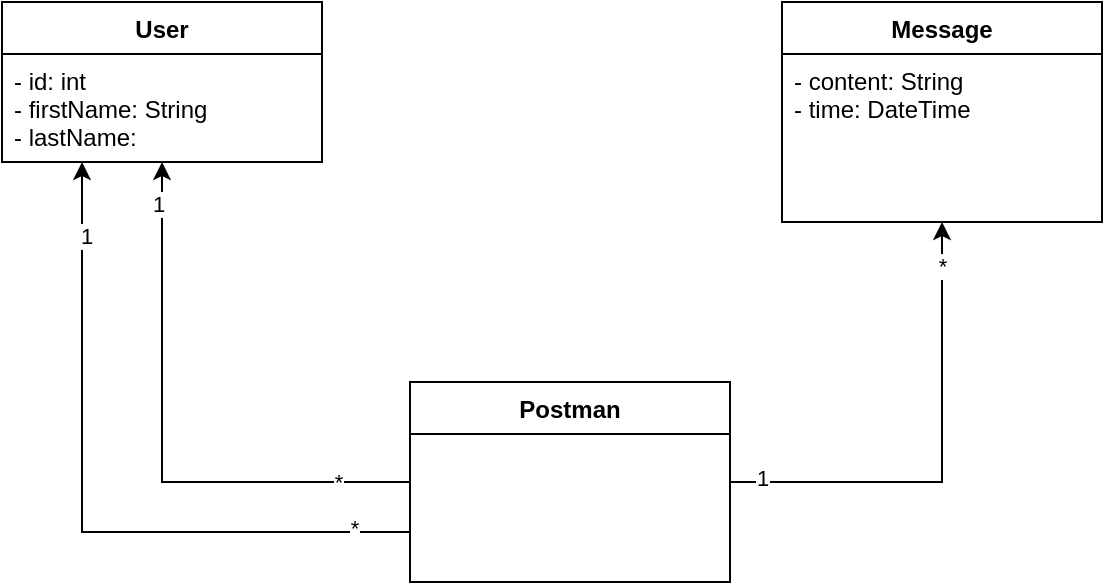 <mxfile version="14.6.13" type="github">
  <diagram id="yE1e0VyL8TiTilFjEasi" name="Page-1">
    <mxGraphModel dx="1422" dy="774" grid="1" gridSize="10" guides="1" tooltips="1" connect="1" arrows="1" fold="1" page="1" pageScale="1" pageWidth="827" pageHeight="1169" math="0" shadow="0">
      <root>
        <mxCell id="0" />
        <mxCell id="1" parent="0" />
        <mxCell id="udOcJ8CqKbu8tP2sInpp-1" value="User" style="swimlane;fontStyle=1;align=center;verticalAlign=top;childLayout=stackLayout;horizontal=1;startSize=26;horizontalStack=0;resizeParent=1;resizeParentMax=0;resizeLast=0;collapsible=1;marginBottom=0;" vertex="1" parent="1">
          <mxGeometry x="50" y="60" width="160" height="80" as="geometry" />
        </mxCell>
        <mxCell id="udOcJ8CqKbu8tP2sInpp-2" value="- id: int&#xa;- firstName: String&#xa;- lastName:" style="text;strokeColor=none;fillColor=none;align=left;verticalAlign=top;spacingLeft=4;spacingRight=4;overflow=hidden;rotatable=0;points=[[0,0.5],[1,0.5]];portConstraint=eastwest;" vertex="1" parent="udOcJ8CqKbu8tP2sInpp-1">
          <mxGeometry y="26" width="160" height="54" as="geometry" />
        </mxCell>
        <mxCell id="udOcJ8CqKbu8tP2sInpp-5" value="Message" style="swimlane;fontStyle=1;align=center;verticalAlign=top;childLayout=stackLayout;horizontal=1;startSize=26;horizontalStack=0;resizeParent=1;resizeParentMax=0;resizeLast=0;collapsible=1;marginBottom=0;" vertex="1" parent="1">
          <mxGeometry x="440" y="60" width="160" height="110" as="geometry" />
        </mxCell>
        <mxCell id="udOcJ8CqKbu8tP2sInpp-6" value="- content: String&#xa;- time: DateTime" style="text;strokeColor=none;fillColor=none;align=left;verticalAlign=top;spacingLeft=4;spacingRight=4;overflow=hidden;rotatable=0;points=[[0,0.5],[1,0.5]];portConstraint=eastwest;" vertex="1" parent="udOcJ8CqKbu8tP2sInpp-5">
          <mxGeometry y="26" width="160" height="84" as="geometry" />
        </mxCell>
        <mxCell id="udOcJ8CqKbu8tP2sInpp-14" style="edgeStyle=orthogonalEdgeStyle;rounded=0;orthogonalLoop=1;jettySize=auto;html=1;exitX=0;exitY=0.5;exitDx=0;exitDy=0;" edge="1" parent="1" source="udOcJ8CqKbu8tP2sInpp-10" target="udOcJ8CqKbu8tP2sInpp-1">
          <mxGeometry relative="1" as="geometry" />
        </mxCell>
        <mxCell id="udOcJ8CqKbu8tP2sInpp-16" value="1" style="edgeLabel;html=1;align=center;verticalAlign=middle;resizable=0;points=[];" vertex="1" connectable="0" parent="udOcJ8CqKbu8tP2sInpp-14">
          <mxGeometry x="0.852" y="2" relative="1" as="geometry">
            <mxPoint as="offset" />
          </mxGeometry>
        </mxCell>
        <mxCell id="udOcJ8CqKbu8tP2sInpp-17" value="*" style="edgeLabel;html=1;align=center;verticalAlign=middle;resizable=0;points=[];" vertex="1" connectable="0" parent="udOcJ8CqKbu8tP2sInpp-14">
          <mxGeometry x="-0.747" relative="1" as="geometry">
            <mxPoint as="offset" />
          </mxGeometry>
        </mxCell>
        <mxCell id="udOcJ8CqKbu8tP2sInpp-15" style="edgeStyle=orthogonalEdgeStyle;rounded=0;orthogonalLoop=1;jettySize=auto;html=1;exitX=0;exitY=0.75;exitDx=0;exitDy=0;" edge="1" parent="1" source="udOcJ8CqKbu8tP2sInpp-10" target="udOcJ8CqKbu8tP2sInpp-1">
          <mxGeometry relative="1" as="geometry">
            <Array as="points">
              <mxPoint x="90" y="325" />
            </Array>
          </mxGeometry>
        </mxCell>
        <mxCell id="udOcJ8CqKbu8tP2sInpp-18" value="*" style="edgeLabel;html=1;align=center;verticalAlign=middle;resizable=0;points=[];" vertex="1" connectable="0" parent="udOcJ8CqKbu8tP2sInpp-15">
          <mxGeometry x="-0.84" y="-2" relative="1" as="geometry">
            <mxPoint as="offset" />
          </mxGeometry>
        </mxCell>
        <mxCell id="udOcJ8CqKbu8tP2sInpp-19" value="1" style="edgeLabel;html=1;align=center;verticalAlign=middle;resizable=0;points=[];" vertex="1" connectable="0" parent="udOcJ8CqKbu8tP2sInpp-15">
          <mxGeometry x="0.788" y="-2" relative="1" as="geometry">
            <mxPoint as="offset" />
          </mxGeometry>
        </mxCell>
        <mxCell id="udOcJ8CqKbu8tP2sInpp-20" style="edgeStyle=orthogonalEdgeStyle;rounded=0;orthogonalLoop=1;jettySize=auto;html=1;exitX=1;exitY=0.5;exitDx=0;exitDy=0;" edge="1" parent="1" source="udOcJ8CqKbu8tP2sInpp-10" target="udOcJ8CqKbu8tP2sInpp-5">
          <mxGeometry relative="1" as="geometry" />
        </mxCell>
        <mxCell id="udOcJ8CqKbu8tP2sInpp-21" value="1" style="edgeLabel;html=1;align=center;verticalAlign=middle;resizable=0;points=[];" vertex="1" connectable="0" parent="udOcJ8CqKbu8tP2sInpp-20">
          <mxGeometry x="-0.864" y="2" relative="1" as="geometry">
            <mxPoint as="offset" />
          </mxGeometry>
        </mxCell>
        <mxCell id="udOcJ8CqKbu8tP2sInpp-22" value="*" style="edgeLabel;html=1;align=center;verticalAlign=middle;resizable=0;points=[];" vertex="1" connectable="0" parent="udOcJ8CqKbu8tP2sInpp-20">
          <mxGeometry x="0.814" relative="1" as="geometry">
            <mxPoint as="offset" />
          </mxGeometry>
        </mxCell>
        <mxCell id="udOcJ8CqKbu8tP2sInpp-10" value="Postman" style="swimlane;fontStyle=1;align=center;verticalAlign=top;childLayout=stackLayout;horizontal=1;startSize=26;horizontalStack=0;resizeParent=1;resizeParentMax=0;resizeLast=0;collapsible=1;marginBottom=0;" vertex="1" parent="1">
          <mxGeometry x="254" y="250" width="160" height="100" as="geometry" />
        </mxCell>
      </root>
    </mxGraphModel>
  </diagram>
</mxfile>
